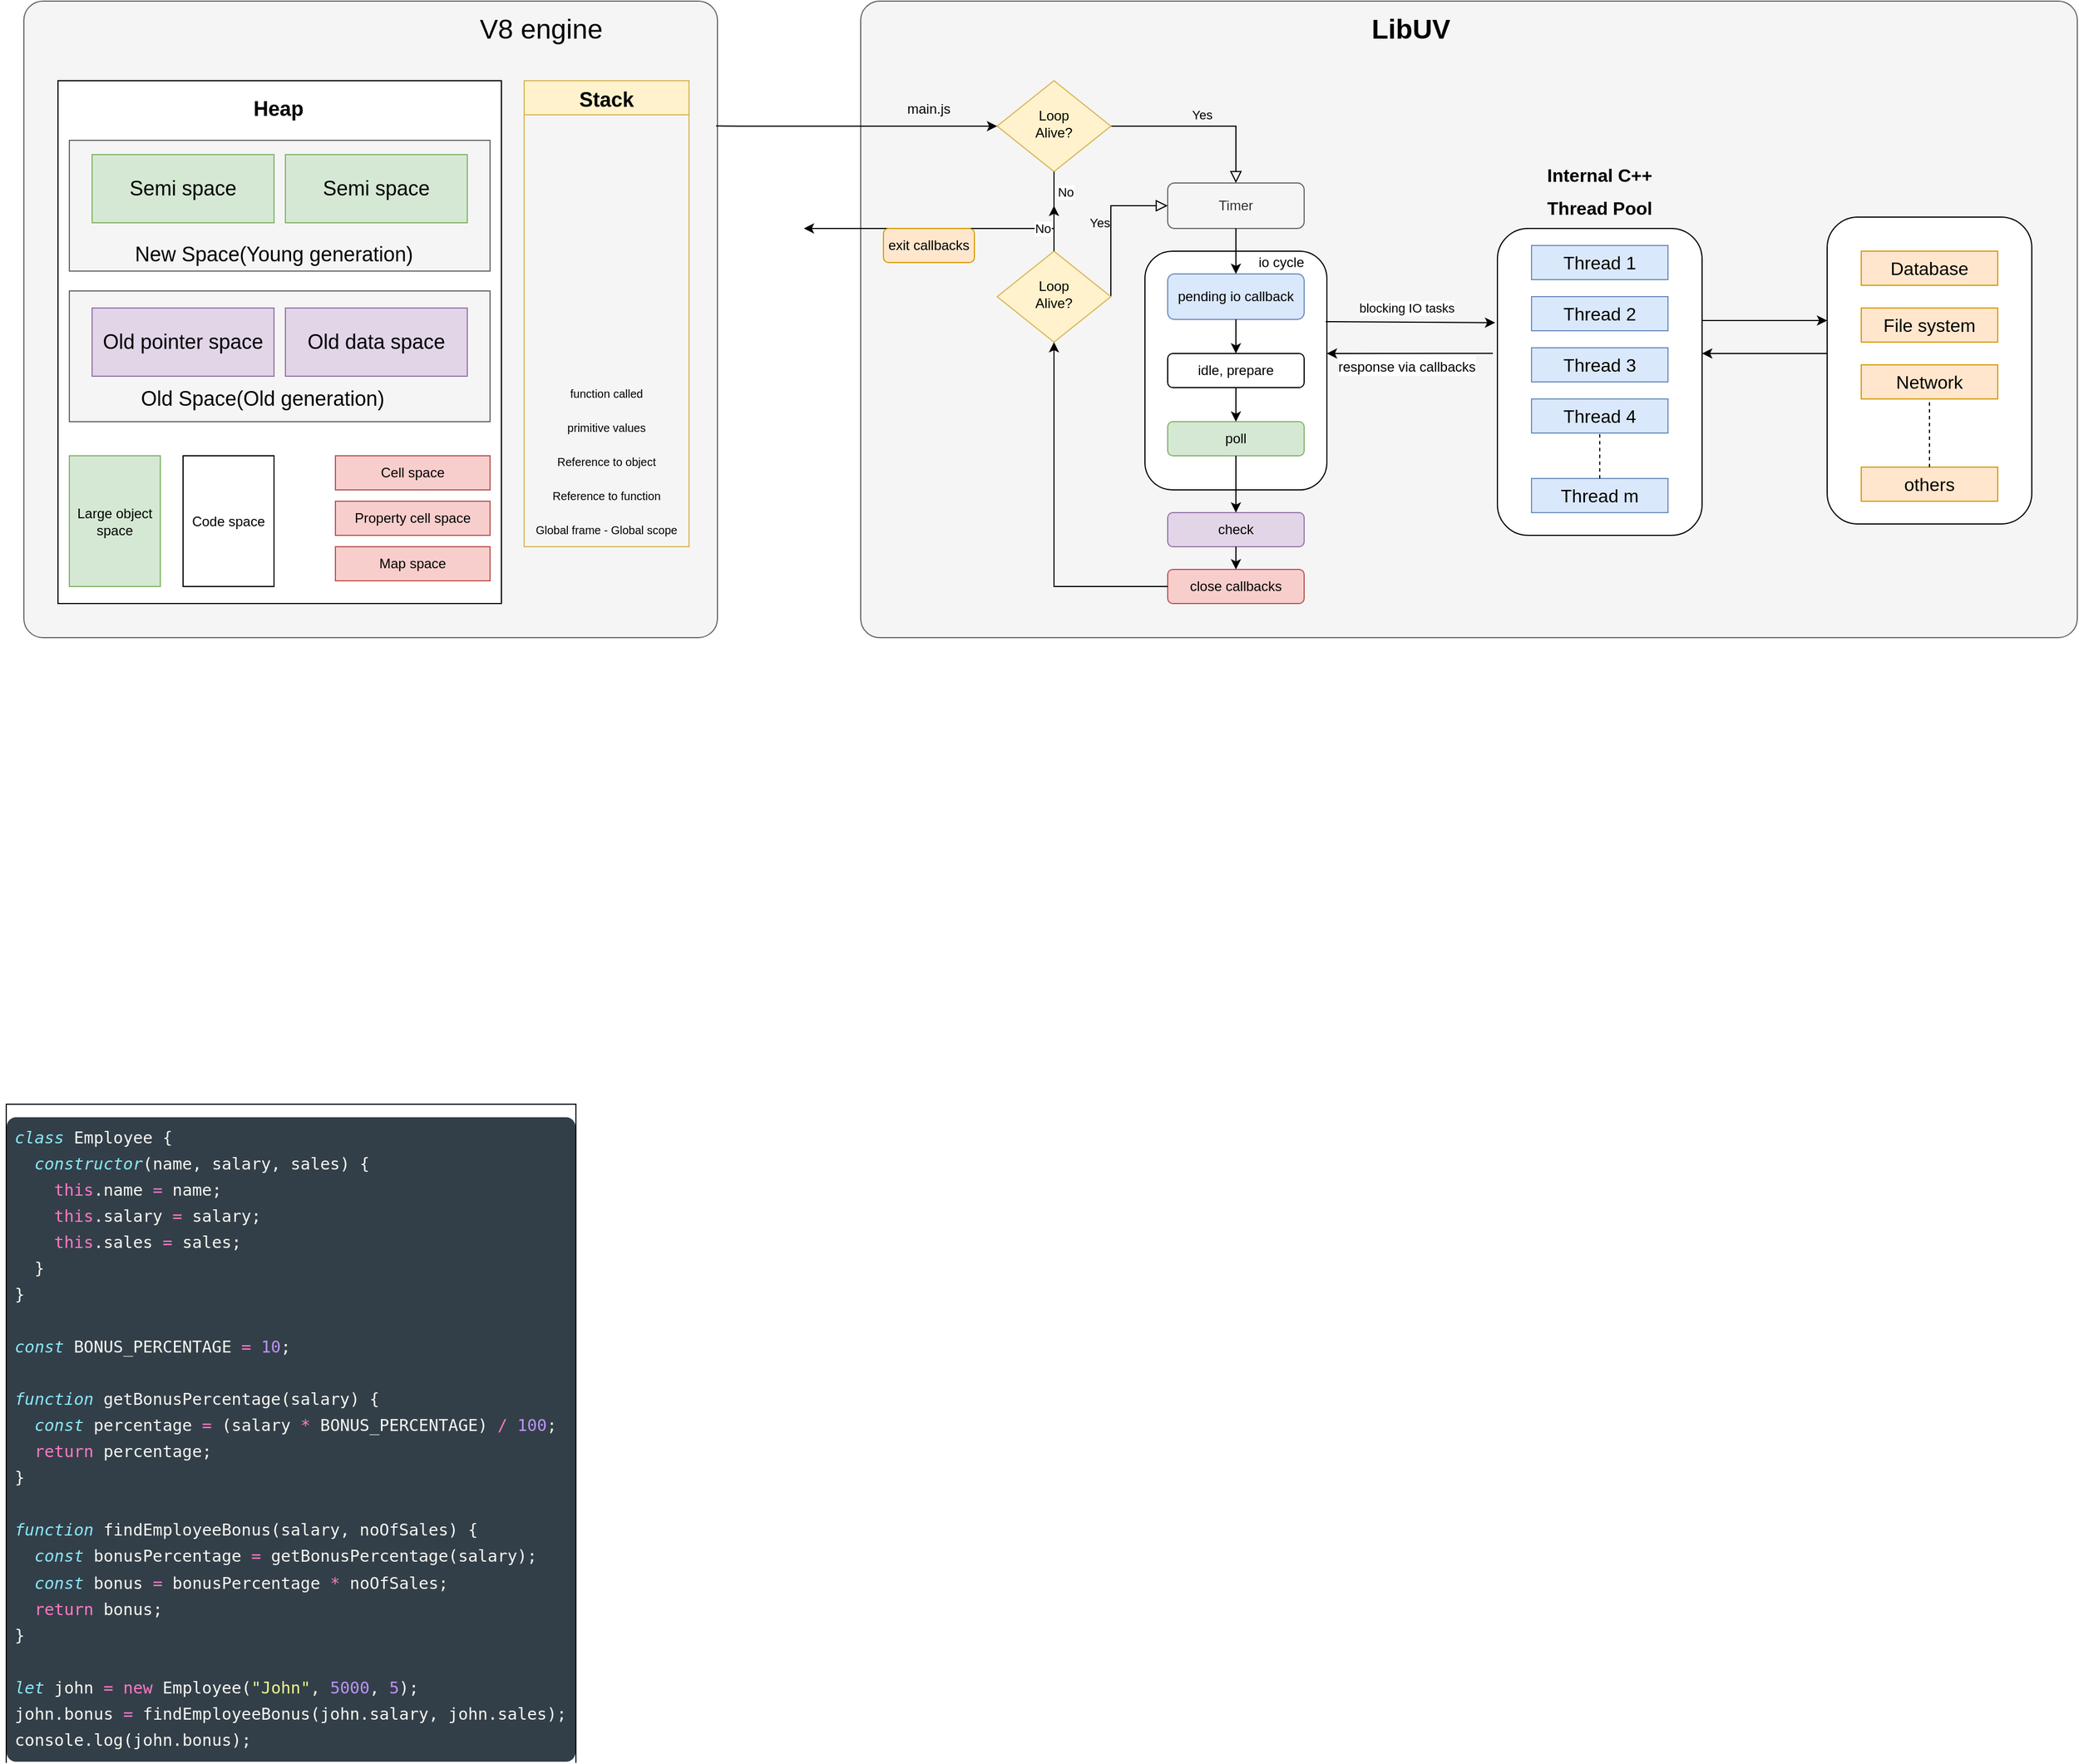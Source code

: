 <mxfile version="15.8.6" type="github">
  <diagram id="C5RBs43oDa-KdzZeNtuy" name="Page-1">
    <mxGraphModel dx="1351" dy="800" grid="1" gridSize="10" guides="1" tooltips="1" connect="1" arrows="1" fold="1" page="1" pageScale="1" pageWidth="827" pageHeight="1169" math="0" shadow="0">
      <root>
        <mxCell id="WIyWlLk6GJQsqaUBKTNV-0" />
        <mxCell id="WIyWlLk6GJQsqaUBKTNV-1" parent="WIyWlLk6GJQsqaUBKTNV-0" />
        <mxCell id="hk-bhjeEYd5JpJ-YcEsF-23" value="&lt;blockquote style=&quot;margin: 0px 0px 0px 40px ; border: none ; padding: 0px ; line-height: 1.3&quot;&gt;&lt;br&gt;&lt;/blockquote&gt;" style="rounded=1;whiteSpace=wrap;html=1;fontSize=24;arcSize=3;align=center;fillColor=#f5f5f5;fontColor=#333333;strokeColor=#666666;" vertex="1" parent="WIyWlLk6GJQsqaUBKTNV-1">
          <mxGeometry x="160" y="40" width="610" height="560" as="geometry" />
        </mxCell>
        <mxCell id="hk-bhjeEYd5JpJ-YcEsF-52" value="" style="rounded=1;whiteSpace=wrap;html=1;fontSize=12;arcSize=3;fillColor=#f5f5f5;fontColor=#333333;strokeColor=#666666;" vertex="1" parent="WIyWlLk6GJQsqaUBKTNV-1">
          <mxGeometry x="896" y="40" width="1070" height="560" as="geometry" />
        </mxCell>
        <mxCell id="WIyWlLk6GJQsqaUBKTNV-5" value="Yes" style="edgeStyle=orthogonalEdgeStyle;rounded=0;html=1;jettySize=auto;orthogonalLoop=1;fontSize=11;endArrow=block;endFill=0;endSize=8;strokeWidth=1;shadow=0;labelBackgroundColor=none;" parent="WIyWlLk6GJQsqaUBKTNV-1" source="WIyWlLk6GJQsqaUBKTNV-6" target="WIyWlLk6GJQsqaUBKTNV-7" edge="1">
          <mxGeometry y="10" relative="1" as="geometry">
            <mxPoint as="offset" />
          </mxGeometry>
        </mxCell>
        <mxCell id="WIyWlLk6GJQsqaUBKTNV-6" value="Loop&lt;br&gt;Alive?" style="rhombus;whiteSpace=wrap;html=1;shadow=0;fontFamily=Helvetica;fontSize=12;align=center;strokeWidth=1;spacing=6;spacingTop=-4;fillColor=#fff2cc;strokeColor=#d6b656;" parent="WIyWlLk6GJQsqaUBKTNV-1" vertex="1">
          <mxGeometry x="1016" y="110" width="100" height="80" as="geometry" />
        </mxCell>
        <mxCell id="WIyWlLk6GJQsqaUBKTNV-7" value="Timer" style="rounded=1;whiteSpace=wrap;html=1;fontSize=12;glass=0;strokeWidth=1;shadow=0;fillColor=#f5f5f5;fontColor=#333333;strokeColor=#666666;" parent="WIyWlLk6GJQsqaUBKTNV-1" vertex="1">
          <mxGeometry x="1166" y="200" width="120" height="40" as="geometry" />
        </mxCell>
        <mxCell id="hk-bhjeEYd5JpJ-YcEsF-8" value="i" style="rounded=1;whiteSpace=wrap;html=1;" vertex="1" parent="WIyWlLk6GJQsqaUBKTNV-1">
          <mxGeometry x="1146" y="260" width="160" height="210" as="geometry" />
        </mxCell>
        <mxCell id="WIyWlLk6GJQsqaUBKTNV-9" value="Yes" style="edgeStyle=orthogonalEdgeStyle;rounded=0;html=1;jettySize=auto;orthogonalLoop=1;fontSize=11;endArrow=block;endFill=0;endSize=8;strokeWidth=1;shadow=0;labelBackgroundColor=none;entryX=0;entryY=0.5;entryDx=0;entryDy=0;" parent="WIyWlLk6GJQsqaUBKTNV-1" source="WIyWlLk6GJQsqaUBKTNV-10" target="WIyWlLk6GJQsqaUBKTNV-7" edge="1">
          <mxGeometry y="10" relative="1" as="geometry">
            <mxPoint as="offset" />
            <Array as="points">
              <mxPoint x="1116" y="220" />
            </Array>
          </mxGeometry>
        </mxCell>
        <mxCell id="WIyWlLk6GJQsqaUBKTNV-10" value="Loop&lt;br&gt;Alive?" style="rhombus;whiteSpace=wrap;html=1;shadow=0;fontFamily=Helvetica;fontSize=12;align=center;strokeWidth=1;spacing=6;spacingTop=-4;fillColor=#fff2cc;strokeColor=#d6b656;" parent="WIyWlLk6GJQsqaUBKTNV-1" vertex="1">
          <mxGeometry x="1016" y="260" width="100" height="80" as="geometry" />
        </mxCell>
        <mxCell id="WIyWlLk6GJQsqaUBKTNV-12" value="pending io callback" style="rounded=1;whiteSpace=wrap;html=1;fontSize=12;glass=0;strokeWidth=1;shadow=0;fillColor=#dae8fc;strokeColor=#6c8ebf;" parent="WIyWlLk6GJQsqaUBKTNV-1" vertex="1">
          <mxGeometry x="1166" y="280" width="120" height="40" as="geometry" />
        </mxCell>
        <mxCell id="hk-bhjeEYd5JpJ-YcEsF-1" value="" style="endArrow=classic;html=1;rounded=0;exitX=0.998;exitY=0.196;exitDx=0;exitDy=0;exitPerimeter=0;entryX=0;entryY=0.5;entryDx=0;entryDy=0;" edge="1" parent="WIyWlLk6GJQsqaUBKTNV-1" source="hk-bhjeEYd5JpJ-YcEsF-23" target="WIyWlLk6GJQsqaUBKTNV-6">
          <mxGeometry width="50" height="50" relative="1" as="geometry">
            <mxPoint x="936" y="169.5" as="sourcePoint" />
            <mxPoint x="1016" y="170" as="targetPoint" />
            <Array as="points">
              <mxPoint x="790" y="150" />
            </Array>
          </mxGeometry>
        </mxCell>
        <mxCell id="hk-bhjeEYd5JpJ-YcEsF-3" value="" style="endArrow=classic;html=1;rounded=0;exitX=0.5;exitY=1;exitDx=0;exitDy=0;entryX=0.5;entryY=0;entryDx=0;entryDy=0;" edge="1" parent="WIyWlLk6GJQsqaUBKTNV-1" source="WIyWlLk6GJQsqaUBKTNV-12" target="hk-bhjeEYd5JpJ-YcEsF-7">
          <mxGeometry width="50" height="50" relative="1" as="geometry">
            <mxPoint x="1246" y="310" as="sourcePoint" />
            <mxPoint x="1226" y="350" as="targetPoint" />
          </mxGeometry>
        </mxCell>
        <mxCell id="hk-bhjeEYd5JpJ-YcEsF-4" value="" style="endArrow=classic;html=1;rounded=0;exitX=0.5;exitY=1;exitDx=0;exitDy=0;entryX=0.5;entryY=0;entryDx=0;entryDy=0;" edge="1" parent="WIyWlLk6GJQsqaUBKTNV-1" source="WIyWlLk6GJQsqaUBKTNV-7" target="WIyWlLk6GJQsqaUBKTNV-12">
          <mxGeometry width="50" height="50" relative="1" as="geometry">
            <mxPoint x="1246" y="310" as="sourcePoint" />
            <mxPoint x="1296" y="260" as="targetPoint" />
          </mxGeometry>
        </mxCell>
        <mxCell id="hk-bhjeEYd5JpJ-YcEsF-5" value="No" style="endArrow=classic;html=1;rounded=0;exitX=0.5;exitY=1;exitDx=0;exitDy=0;" edge="1" parent="WIyWlLk6GJQsqaUBKTNV-1" source="WIyWlLk6GJQsqaUBKTNV-6">
          <mxGeometry x="-0.867" y="10" width="50" height="50" relative="1" as="geometry">
            <mxPoint x="976" y="280" as="sourcePoint" />
            <mxPoint x="846" y="240" as="targetPoint" />
            <Array as="points">
              <mxPoint x="1066" y="240" />
            </Array>
            <mxPoint as="offset" />
          </mxGeometry>
        </mxCell>
        <mxCell id="hk-bhjeEYd5JpJ-YcEsF-6" value="" style="endArrow=classic;html=1;rounded=0;exitX=0.5;exitY=0;exitDx=0;exitDy=0;" edge="1" parent="WIyWlLk6GJQsqaUBKTNV-1" source="WIyWlLk6GJQsqaUBKTNV-10">
          <mxGeometry width="50" height="50" relative="1" as="geometry">
            <mxPoint x="1246" y="310" as="sourcePoint" />
            <mxPoint x="1066" y="220" as="targetPoint" />
          </mxGeometry>
        </mxCell>
        <mxCell id="hk-bhjeEYd5JpJ-YcEsF-13" value="No" style="edgeLabel;html=1;align=center;verticalAlign=middle;resizable=0;points=[];" vertex="1" connectable="0" parent="hk-bhjeEYd5JpJ-YcEsF-6">
          <mxGeometry x="-0.05" y="2" relative="1" as="geometry">
            <mxPoint x="-8" y="-1" as="offset" />
          </mxGeometry>
        </mxCell>
        <mxCell id="hk-bhjeEYd5JpJ-YcEsF-7" value="idle, prepare" style="rounded=1;whiteSpace=wrap;html=1;fontSize=12;glass=0;strokeWidth=1;shadow=0;" vertex="1" parent="WIyWlLk6GJQsqaUBKTNV-1">
          <mxGeometry x="1166" y="350" width="120" height="30" as="geometry" />
        </mxCell>
        <mxCell id="hk-bhjeEYd5JpJ-YcEsF-10" value="poll" style="rounded=1;whiteSpace=wrap;html=1;fontSize=12;glass=0;strokeWidth=1;shadow=0;fillColor=#d5e8d4;strokeColor=#82b366;" vertex="1" parent="WIyWlLk6GJQsqaUBKTNV-1">
          <mxGeometry x="1166" y="410" width="120" height="30" as="geometry" />
        </mxCell>
        <mxCell id="hk-bhjeEYd5JpJ-YcEsF-11" value="" style="endArrow=classic;html=1;rounded=0;exitX=0.5;exitY=1;exitDx=0;exitDy=0;entryX=0.5;entryY=0;entryDx=0;entryDy=0;" edge="1" parent="WIyWlLk6GJQsqaUBKTNV-1" source="hk-bhjeEYd5JpJ-YcEsF-7" target="hk-bhjeEYd5JpJ-YcEsF-10">
          <mxGeometry width="50" height="50" relative="1" as="geometry">
            <mxPoint x="1236" y="340" as="sourcePoint" />
            <mxPoint x="1226" y="410" as="targetPoint" />
          </mxGeometry>
        </mxCell>
        <mxCell id="hk-bhjeEYd5JpJ-YcEsF-12" value="io cycle" style="text;html=1;strokeColor=none;fillColor=none;align=center;verticalAlign=middle;whiteSpace=wrap;rounded=0;" vertex="1" parent="WIyWlLk6GJQsqaUBKTNV-1">
          <mxGeometry x="1236" y="260" width="60" height="20" as="geometry" />
        </mxCell>
        <mxCell id="hk-bhjeEYd5JpJ-YcEsF-15" value="exit callbacks" style="rounded=1;whiteSpace=wrap;html=1;fontSize=12;glass=0;strokeWidth=1;shadow=0;fillColor=#ffe6cc;strokeColor=#d79b00;" vertex="1" parent="WIyWlLk6GJQsqaUBKTNV-1">
          <mxGeometry x="916" y="240" width="80" height="30" as="geometry" />
        </mxCell>
        <mxCell id="hk-bhjeEYd5JpJ-YcEsF-16" value="check" style="rounded=1;whiteSpace=wrap;html=1;fontSize=12;glass=0;strokeWidth=1;shadow=0;fillColor=#e1d5e7;strokeColor=#9673a6;" vertex="1" parent="WIyWlLk6GJQsqaUBKTNV-1">
          <mxGeometry x="1166" y="490" width="120" height="30" as="geometry" />
        </mxCell>
        <mxCell id="hk-bhjeEYd5JpJ-YcEsF-17" value="" style="endArrow=classic;html=1;rounded=0;exitX=0.5;exitY=1;exitDx=0;exitDy=0;entryX=0.5;entryY=0;entryDx=0;entryDy=0;" edge="1" parent="WIyWlLk6GJQsqaUBKTNV-1" source="hk-bhjeEYd5JpJ-YcEsF-10" target="hk-bhjeEYd5JpJ-YcEsF-16">
          <mxGeometry width="50" height="50" relative="1" as="geometry">
            <mxPoint x="1206" y="400" as="sourcePoint" />
            <mxPoint x="1256" y="350" as="targetPoint" />
          </mxGeometry>
        </mxCell>
        <mxCell id="hk-bhjeEYd5JpJ-YcEsF-18" value="close callbacks" style="rounded=1;whiteSpace=wrap;html=1;fontSize=12;glass=0;strokeWidth=1;shadow=0;fillColor=#f8cecc;strokeColor=#b85450;" vertex="1" parent="WIyWlLk6GJQsqaUBKTNV-1">
          <mxGeometry x="1166" y="540" width="120" height="30" as="geometry" />
        </mxCell>
        <mxCell id="hk-bhjeEYd5JpJ-YcEsF-19" value="" style="endArrow=classic;html=1;rounded=0;exitX=0.5;exitY=1;exitDx=0;exitDy=0;entryX=0.5;entryY=0;entryDx=0;entryDy=0;" edge="1" parent="WIyWlLk6GJQsqaUBKTNV-1" source="hk-bhjeEYd5JpJ-YcEsF-16" target="hk-bhjeEYd5JpJ-YcEsF-18">
          <mxGeometry width="50" height="50" relative="1" as="geometry">
            <mxPoint x="1236" y="450" as="sourcePoint" />
            <mxPoint x="1236" y="500" as="targetPoint" />
          </mxGeometry>
        </mxCell>
        <mxCell id="hk-bhjeEYd5JpJ-YcEsF-20" value="" style="endArrow=classic;html=1;rounded=0;exitX=0;exitY=0.5;exitDx=0;exitDy=0;entryX=0.5;entryY=1;entryDx=0;entryDy=0;" edge="1" parent="WIyWlLk6GJQsqaUBKTNV-1" source="hk-bhjeEYd5JpJ-YcEsF-18" target="WIyWlLk6GJQsqaUBKTNV-10">
          <mxGeometry width="50" height="50" relative="1" as="geometry">
            <mxPoint x="1236" y="450" as="sourcePoint" />
            <mxPoint x="1236" y="500" as="targetPoint" />
            <Array as="points">
              <mxPoint x="1066" y="555" />
            </Array>
          </mxGeometry>
        </mxCell>
        <mxCell id="hk-bhjeEYd5JpJ-YcEsF-21" value="main.js" style="text;html=1;strokeColor=none;fillColor=none;align=center;verticalAlign=middle;whiteSpace=wrap;rounded=0;" vertex="1" parent="WIyWlLk6GJQsqaUBKTNV-1">
          <mxGeometry x="926" y="120" width="60" height="30" as="geometry" />
        </mxCell>
        <mxCell id="hk-bhjeEYd5JpJ-YcEsF-22" value="&lt;b&gt;&lt;font style=&quot;font-size: 24px&quot;&gt;LibUV&lt;/font&gt;&lt;/b&gt;" style="text;html=1;strokeColor=none;fillColor=none;align=center;verticalAlign=middle;whiteSpace=wrap;rounded=0;" vertex="1" parent="WIyWlLk6GJQsqaUBKTNV-1">
          <mxGeometry x="1350" y="50" width="60" height="30" as="geometry" />
        </mxCell>
        <mxCell id="hk-bhjeEYd5JpJ-YcEsF-25" value="" style="rounded=1;whiteSpace=wrap;html=1;fontSize=24;" vertex="1" parent="WIyWlLk6GJQsqaUBKTNV-1">
          <mxGeometry x="1456" y="240" width="180" height="270" as="geometry" />
        </mxCell>
        <mxCell id="hk-bhjeEYd5JpJ-YcEsF-26" value="&lt;font style=&quot;font-size: 16px&quot;&gt;&lt;b style=&quot;line-height: 0.5&quot;&gt;Internal C++ &lt;br&gt;Thread Pool&lt;/b&gt;&lt;/font&gt;" style="text;html=1;strokeColor=none;fillColor=none;align=center;verticalAlign=middle;whiteSpace=wrap;rounded=0;fontSize=24;" vertex="1" parent="WIyWlLk6GJQsqaUBKTNV-1">
          <mxGeometry x="1466" y="180" width="160" height="50" as="geometry" />
        </mxCell>
        <mxCell id="hk-bhjeEYd5JpJ-YcEsF-28" value="Thread 1" style="rounded=0;whiteSpace=wrap;html=1;fontSize=16;fillColor=#dae8fc;strokeColor=#6c8ebf;" vertex="1" parent="WIyWlLk6GJQsqaUBKTNV-1">
          <mxGeometry x="1486" y="255" width="120" height="30" as="geometry" />
        </mxCell>
        <mxCell id="hk-bhjeEYd5JpJ-YcEsF-29" value="Thread 2" style="rounded=0;whiteSpace=wrap;html=1;fontSize=16;fillColor=#dae8fc;strokeColor=#6c8ebf;" vertex="1" parent="WIyWlLk6GJQsqaUBKTNV-1">
          <mxGeometry x="1486" y="300" width="120" height="30" as="geometry" />
        </mxCell>
        <mxCell id="hk-bhjeEYd5JpJ-YcEsF-30" value="Thread 3" style="rounded=0;whiteSpace=wrap;html=1;fontSize=16;fillColor=#dae8fc;strokeColor=#6c8ebf;" vertex="1" parent="WIyWlLk6GJQsqaUBKTNV-1">
          <mxGeometry x="1486" y="345" width="120" height="30" as="geometry" />
        </mxCell>
        <mxCell id="hk-bhjeEYd5JpJ-YcEsF-31" value="Thread 4" style="rounded=0;whiteSpace=wrap;html=1;fontSize=16;fillColor=#dae8fc;strokeColor=#6c8ebf;" vertex="1" parent="WIyWlLk6GJQsqaUBKTNV-1">
          <mxGeometry x="1486" y="390" width="120" height="30" as="geometry" />
        </mxCell>
        <mxCell id="hk-bhjeEYd5JpJ-YcEsF-32" value="Thread m" style="rounded=0;whiteSpace=wrap;html=1;fontSize=16;fillColor=#dae8fc;strokeColor=#6c8ebf;" vertex="1" parent="WIyWlLk6GJQsqaUBKTNV-1">
          <mxGeometry x="1486" y="460" width="120" height="30" as="geometry" />
        </mxCell>
        <mxCell id="hk-bhjeEYd5JpJ-YcEsF-33" value="" style="endArrow=none;dashed=1;html=1;rounded=0;fontSize=16;exitX=0.5;exitY=0;exitDx=0;exitDy=0;entryX=0.5;entryY=1;entryDx=0;entryDy=0;" edge="1" parent="WIyWlLk6GJQsqaUBKTNV-1" source="hk-bhjeEYd5JpJ-YcEsF-32" target="hk-bhjeEYd5JpJ-YcEsF-31">
          <mxGeometry width="50" height="50" relative="1" as="geometry">
            <mxPoint x="1536" y="460" as="sourcePoint" />
            <mxPoint x="1586" y="410" as="targetPoint" />
            <Array as="points" />
          </mxGeometry>
        </mxCell>
        <mxCell id="hk-bhjeEYd5JpJ-YcEsF-36" value="blocking IO tasks" style="endArrow=classic;html=1;rounded=0;exitX=0.994;exitY=0.295;exitDx=0;exitDy=0;exitPerimeter=0;entryX=-0.011;entryY=0.307;entryDx=0;entryDy=0;entryPerimeter=0;" edge="1" parent="WIyWlLk6GJQsqaUBKTNV-1" source="hk-bhjeEYd5JpJ-YcEsF-8" target="hk-bhjeEYd5JpJ-YcEsF-25">
          <mxGeometry x="-0.048" y="12" width="50" height="50" relative="1" as="geometry">
            <mxPoint x="1300.88" y="313.96" as="sourcePoint" />
            <mxPoint x="1366" y="340" as="targetPoint" />
            <mxPoint as="offset" />
          </mxGeometry>
        </mxCell>
        <mxCell id="hk-bhjeEYd5JpJ-YcEsF-37" value="&lt;font style=&quot;font-size: 12px&quot;&gt;response via callbacks&lt;/font&gt;" style="endArrow=classic;html=1;rounded=0;fontSize=16;exitX=-0.022;exitY=0.407;exitDx=0;exitDy=0;exitPerimeter=0;" edge="1" parent="WIyWlLk6GJQsqaUBKTNV-1" source="hk-bhjeEYd5JpJ-YcEsF-25">
          <mxGeometry x="0.042" y="10" width="50" height="50" relative="1" as="geometry">
            <mxPoint x="1376" y="320" as="sourcePoint" />
            <mxPoint x="1306" y="350" as="targetPoint" />
            <mxPoint as="offset" />
          </mxGeometry>
        </mxCell>
        <mxCell id="hk-bhjeEYd5JpJ-YcEsF-38" value="" style="rounded=1;whiteSpace=wrap;html=1;fontSize=24;" vertex="1" parent="WIyWlLk6GJQsqaUBKTNV-1">
          <mxGeometry x="1746" y="230" width="180" height="270" as="geometry" />
        </mxCell>
        <mxCell id="hk-bhjeEYd5JpJ-YcEsF-39" value="Database" style="rounded=0;whiteSpace=wrap;html=1;fontSize=16;fillColor=#ffe6cc;strokeColor=#d79b00;" vertex="1" parent="WIyWlLk6GJQsqaUBKTNV-1">
          <mxGeometry x="1776" y="260" width="120" height="30" as="geometry" />
        </mxCell>
        <mxCell id="hk-bhjeEYd5JpJ-YcEsF-40" value="" style="endArrow=classic;html=1;rounded=0;" edge="1" parent="WIyWlLk6GJQsqaUBKTNV-1">
          <mxGeometry x="-0.048" y="12" width="50" height="50" relative="1" as="geometry">
            <mxPoint x="1636" y="321" as="sourcePoint" />
            <mxPoint x="1746" y="321" as="targetPoint" />
            <mxPoint as="offset" />
          </mxGeometry>
        </mxCell>
        <mxCell id="hk-bhjeEYd5JpJ-YcEsF-41" value="" style="endArrow=classic;html=1;rounded=0;fontSize=16;" edge="1" parent="WIyWlLk6GJQsqaUBKTNV-1">
          <mxGeometry x="0.042" y="10" width="50" height="50" relative="1" as="geometry">
            <mxPoint x="1746" y="350" as="sourcePoint" />
            <mxPoint x="1636" y="350" as="targetPoint" />
            <mxPoint as="offset" />
          </mxGeometry>
        </mxCell>
        <mxCell id="hk-bhjeEYd5JpJ-YcEsF-42" value="File system" style="rounded=0;whiteSpace=wrap;html=1;fontSize=16;fillColor=#ffe6cc;strokeColor=#d79b00;" vertex="1" parent="WIyWlLk6GJQsqaUBKTNV-1">
          <mxGeometry x="1776" y="310" width="120" height="30" as="geometry" />
        </mxCell>
        <mxCell id="hk-bhjeEYd5JpJ-YcEsF-43" value="Network" style="rounded=0;whiteSpace=wrap;html=1;fontSize=16;fillColor=#ffe6cc;strokeColor=#d79b00;" vertex="1" parent="WIyWlLk6GJQsqaUBKTNV-1">
          <mxGeometry x="1776" y="360" width="120" height="30" as="geometry" />
        </mxCell>
        <mxCell id="hk-bhjeEYd5JpJ-YcEsF-44" value="others" style="rounded=0;whiteSpace=wrap;html=1;fontSize=16;fillColor=#ffe6cc;strokeColor=#d79b00;" vertex="1" parent="WIyWlLk6GJQsqaUBKTNV-1">
          <mxGeometry x="1776" y="450" width="120" height="30" as="geometry" />
        </mxCell>
        <mxCell id="hk-bhjeEYd5JpJ-YcEsF-45" value="" style="endArrow=none;dashed=1;html=1;rounded=0;fontSize=16;entryX=0.5;entryY=1;entryDx=0;entryDy=0;exitX=0.5;exitY=0;exitDx=0;exitDy=0;" edge="1" parent="WIyWlLk6GJQsqaUBKTNV-1" source="hk-bhjeEYd5JpJ-YcEsF-44" target="hk-bhjeEYd5JpJ-YcEsF-43">
          <mxGeometry width="50" height="50" relative="1" as="geometry">
            <mxPoint x="1573" y="480" as="sourcePoint" />
            <mxPoint x="1573" y="430" as="targetPoint" />
            <Array as="points">
              <mxPoint x="1836" y="420" />
            </Array>
          </mxGeometry>
        </mxCell>
        <object label="Stack" id="hk-bhjeEYd5JpJ-YcEsF-46">
          <mxCell style="swimlane;fontStyle=1;childLayout=stackLayout;horizontal=1;startSize=30;horizontalStack=0;resizeParent=1;resizeParentMax=0;resizeLast=0;collapsible=1;marginBottom=0;fontSize=18;flipH=1;fillColor=#fff2cc;strokeColor=#d6b656;" vertex="1" parent="WIyWlLk6GJQsqaUBKTNV-1">
            <mxGeometry x="600" y="110" width="145" height="410" as="geometry">
              <mxRectangle x="125" y="130" width="60" height="30" as="alternateBounds" />
            </mxGeometry>
          </mxCell>
        </object>
        <mxCell id="hk-bhjeEYd5JpJ-YcEsF-80" value="&lt;span style=&quot;font-size: 10px ; font-weight: 400&quot;&gt;&amp;nbsp;&amp;nbsp;&lt;/span&gt;" style="text;html=1;strokeColor=none;fillColor=none;align=center;verticalAlign=middle;whiteSpace=wrap;rounded=0;fontSize=12;fontStyle=1" vertex="1" parent="hk-bhjeEYd5JpJ-YcEsF-46">
          <mxGeometry y="30" width="145" height="230" as="geometry" />
        </mxCell>
        <mxCell id="hk-bhjeEYd5JpJ-YcEsF-82" value="&lt;span style=&quot;font-size: 10px ; font-weight: 400&quot;&gt;function called&lt;/span&gt;" style="text;html=1;strokeColor=none;fillColor=none;align=center;verticalAlign=middle;whiteSpace=wrap;rounded=0;fontSize=12;fontStyle=1" vertex="1" parent="hk-bhjeEYd5JpJ-YcEsF-46">
          <mxGeometry y="260" width="145" height="30" as="geometry" />
        </mxCell>
        <mxCell id="hk-bhjeEYd5JpJ-YcEsF-81" value="&lt;font&gt;&lt;span style=&quot;font-size: 10px ; font-weight: 400&quot;&gt;primitive&lt;/span&gt;&lt;span style=&quot;font-size: 10px ; font-weight: normal&quot;&gt;&amp;nbsp;values&lt;/span&gt;&lt;/font&gt;" style="text;html=1;strokeColor=none;fillColor=none;align=center;verticalAlign=middle;whiteSpace=wrap;rounded=0;fontSize=12;fontStyle=1" vertex="1" parent="hk-bhjeEYd5JpJ-YcEsF-46">
          <mxGeometry y="290" width="145" height="30" as="geometry" />
        </mxCell>
        <mxCell id="hk-bhjeEYd5JpJ-YcEsF-78" value="&lt;span style=&quot;font-weight: normal&quot;&gt;&lt;font style=&quot;font-size: 10px&quot;&gt;Reference to object&lt;/font&gt;&lt;/span&gt;" style="text;html=1;strokeColor=none;fillColor=none;align=center;verticalAlign=middle;whiteSpace=wrap;rounded=0;fontSize=12;fontStyle=1" vertex="1" parent="hk-bhjeEYd5JpJ-YcEsF-46">
          <mxGeometry y="320" width="145" height="30" as="geometry" />
        </mxCell>
        <mxCell id="hk-bhjeEYd5JpJ-YcEsF-79" value="&lt;span style=&quot;font-weight: normal&quot;&gt;&lt;font style=&quot;font-size: 10px&quot;&gt;Reference to function&lt;/font&gt;&lt;/span&gt;" style="text;html=1;strokeColor=none;fillColor=none;align=center;verticalAlign=middle;whiteSpace=wrap;rounded=0;fontSize=12;fontStyle=1" vertex="1" parent="hk-bhjeEYd5JpJ-YcEsF-46">
          <mxGeometry y="350" width="145" height="30" as="geometry" />
        </mxCell>
        <mxCell id="hk-bhjeEYd5JpJ-YcEsF-57" value="&lt;span style=&quot;font-weight: normal&quot;&gt;&lt;font style=&quot;font-size: 10px&quot;&gt;Global frame - Global scope&lt;/font&gt;&lt;/span&gt;" style="text;html=1;strokeColor=none;fillColor=none;align=center;verticalAlign=middle;whiteSpace=wrap;rounded=0;fontSize=12;fontStyle=1" vertex="1" parent="hk-bhjeEYd5JpJ-YcEsF-46">
          <mxGeometry y="380" width="145" height="30" as="geometry" />
        </mxCell>
        <mxCell id="hk-bhjeEYd5JpJ-YcEsF-53" value="" style="rounded=0;whiteSpace=wrap;html=1;fontSize=12;" vertex="1" parent="WIyWlLk6GJQsqaUBKTNV-1">
          <mxGeometry x="190" y="110" width="390" height="460" as="geometry" />
        </mxCell>
        <mxCell id="hk-bhjeEYd5JpJ-YcEsF-24" value="V8 engine" style="text;html=1;strokeColor=none;fillColor=none;align=center;verticalAlign=middle;whiteSpace=wrap;rounded=0;fontSize=24;" vertex="1" parent="WIyWlLk6GJQsqaUBKTNV-1">
          <mxGeometry x="530" y="50" width="170" height="30" as="geometry" />
        </mxCell>
        <mxCell id="hk-bhjeEYd5JpJ-YcEsF-58" value="" style="rounded=0;whiteSpace=wrap;html=1;fontSize=12;fillColor=#f5f5f5;fontColor=#333333;strokeColor=#666666;" vertex="1" parent="WIyWlLk6GJQsqaUBKTNV-1">
          <mxGeometry x="200" y="162.5" width="370" height="115" as="geometry" />
        </mxCell>
        <mxCell id="hk-bhjeEYd5JpJ-YcEsF-59" value="" style="rounded=0;whiteSpace=wrap;html=1;fontSize=12;fillColor=#f5f5f5;fontColor=#333333;strokeColor=#666666;" vertex="1" parent="WIyWlLk6GJQsqaUBKTNV-1">
          <mxGeometry x="200" y="295" width="370" height="115" as="geometry" />
        </mxCell>
        <mxCell id="hk-bhjeEYd5JpJ-YcEsF-60" value="Large object space" style="rounded=0;whiteSpace=wrap;html=1;fontSize=12;fillColor=#d5e8d4;strokeColor=#82b366;" vertex="1" parent="WIyWlLk6GJQsqaUBKTNV-1">
          <mxGeometry x="200" y="440" width="80" height="115" as="geometry" />
        </mxCell>
        <mxCell id="hk-bhjeEYd5JpJ-YcEsF-61" value="&lt;b&gt;&lt;font style=&quot;font-size: 18px&quot;&gt;Heap&lt;/font&gt;&lt;/b&gt;" style="text;html=1;strokeColor=none;fillColor=none;align=center;verticalAlign=middle;whiteSpace=wrap;rounded=0;fontSize=12;" vertex="1" parent="WIyWlLk6GJQsqaUBKTNV-1">
          <mxGeometry x="354" y="120" width="60" height="30" as="geometry" />
        </mxCell>
        <mxCell id="hk-bhjeEYd5JpJ-YcEsF-62" value="Code space" style="rounded=0;whiteSpace=wrap;html=1;fontSize=12;" vertex="1" parent="WIyWlLk6GJQsqaUBKTNV-1">
          <mxGeometry x="300" y="440" width="80" height="115" as="geometry" />
        </mxCell>
        <mxCell id="hk-bhjeEYd5JpJ-YcEsF-63" value="Cell space" style="rounded=0;whiteSpace=wrap;html=1;fontSize=12;fillColor=#f8cecc;strokeColor=#b85450;" vertex="1" parent="WIyWlLk6GJQsqaUBKTNV-1">
          <mxGeometry x="434" y="440" width="136" height="30" as="geometry" />
        </mxCell>
        <mxCell id="hk-bhjeEYd5JpJ-YcEsF-64" value="Property cell space" style="rounded=0;whiteSpace=wrap;html=1;fontSize=12;fillColor=#f8cecc;strokeColor=#b85450;" vertex="1" parent="WIyWlLk6GJQsqaUBKTNV-1">
          <mxGeometry x="434" y="480" width="136" height="30" as="geometry" />
        </mxCell>
        <mxCell id="hk-bhjeEYd5JpJ-YcEsF-66" value="Map space" style="rounded=0;whiteSpace=wrap;html=1;fontSize=12;fillColor=#f8cecc;strokeColor=#b85450;" vertex="1" parent="WIyWlLk6GJQsqaUBKTNV-1">
          <mxGeometry x="434" y="520" width="136" height="30" as="geometry" />
        </mxCell>
        <mxCell id="hk-bhjeEYd5JpJ-YcEsF-69" value="Semi space" style="rounded=0;whiteSpace=wrap;html=1;fontSize=18;fillColor=#d5e8d4;strokeColor=#82b366;" vertex="1" parent="WIyWlLk6GJQsqaUBKTNV-1">
          <mxGeometry x="220" y="175" width="160" height="60" as="geometry" />
        </mxCell>
        <mxCell id="hk-bhjeEYd5JpJ-YcEsF-71" value="Semi space" style="rounded=0;whiteSpace=wrap;html=1;fontSize=18;fillColor=#d5e8d4;strokeColor=#82b366;" vertex="1" parent="WIyWlLk6GJQsqaUBKTNV-1">
          <mxGeometry x="390" y="175" width="160" height="60" as="geometry" />
        </mxCell>
        <mxCell id="hk-bhjeEYd5JpJ-YcEsF-73" value="New Space(Young generation)" style="text;html=1;strokeColor=none;fillColor=none;align=center;verticalAlign=middle;whiteSpace=wrap;rounded=0;fontSize=18;" vertex="1" parent="WIyWlLk6GJQsqaUBKTNV-1">
          <mxGeometry x="250" y="247.5" width="260" height="30" as="geometry" />
        </mxCell>
        <mxCell id="hk-bhjeEYd5JpJ-YcEsF-74" value="Old Space(Old generation)" style="text;html=1;strokeColor=none;fillColor=none;align=center;verticalAlign=middle;whiteSpace=wrap;rounded=0;fontSize=18;" vertex="1" parent="WIyWlLk6GJQsqaUBKTNV-1">
          <mxGeometry x="240" y="375" width="260" height="30" as="geometry" />
        </mxCell>
        <mxCell id="hk-bhjeEYd5JpJ-YcEsF-75" value="Old pointer space" style="rounded=0;whiteSpace=wrap;html=1;fontSize=18;fillColor=#e1d5e7;strokeColor=#9673a6;" vertex="1" parent="WIyWlLk6GJQsqaUBKTNV-1">
          <mxGeometry x="220" y="310" width="160" height="60" as="geometry" />
        </mxCell>
        <mxCell id="hk-bhjeEYd5JpJ-YcEsF-76" value="Old data space" style="rounded=0;whiteSpace=wrap;html=1;fontSize=18;fillColor=#e1d5e7;strokeColor=#9673a6;" vertex="1" parent="WIyWlLk6GJQsqaUBKTNV-1">
          <mxGeometry x="390" y="310" width="160" height="60" as="geometry" />
        </mxCell>
        <mxCell id="hk-bhjeEYd5JpJ-YcEsF-83" value="&lt;h1&gt;&lt;pre style=&quot;box-sizing: border-box ; font-family: , &amp;#34;menlo&amp;#34; , &amp;#34;monaco&amp;#34; , &amp;#34;consolas&amp;#34; , &amp;#34;liberation mono&amp;#34; , &amp;#34;courier new&amp;#34; , monospace ; font-size: 14.4px ; margin-top: 0px ; margin-bottom: 1rem ; overflow: auto ; color: rgb(236 , 232 , 232) ; width: 499.594px ; padding: 7px ; background: rgb(51 , 63 , 72) ; border-radius: 8px ; line-height: 1.6 ; font-weight: 400&quot;&gt;&lt;span class=&quot;kd&quot; style=&quot;box-sizing: border-box ; color: rgb(139 , 233 , 253) ; font-style: italic&quot;&gt;class&lt;/span&gt; &lt;span class=&quot;nx&quot; style=&quot;box-sizing: border-box ; color: rgb(248 , 248 , 242)&quot;&gt;Employee&lt;/span&gt; &lt;span class=&quot;p&quot; style=&quot;box-sizing: border-box ; color: rgb(248 , 248 , 242)&quot;&gt;{&lt;/span&gt;&lt;br/&gt;  &lt;span class=&quot;kd&quot; style=&quot;box-sizing: border-box ; color: rgb(139 , 233 , 253) ; font-style: italic&quot;&gt;constructor&lt;/span&gt;&lt;span class=&quot;p&quot; style=&quot;box-sizing: border-box ; color: rgb(248 , 248 , 242)&quot;&gt;(&lt;/span&gt;&lt;span class=&quot;nx&quot; style=&quot;box-sizing: border-box ; color: rgb(248 , 248 , 242)&quot;&gt;name&lt;/span&gt;&lt;span class=&quot;p&quot; style=&quot;box-sizing: border-box ; color: rgb(248 , 248 , 242)&quot;&gt;,&lt;/span&gt; &lt;span class=&quot;nx&quot; style=&quot;box-sizing: border-box ; color: rgb(248 , 248 , 242)&quot;&gt;salary&lt;/span&gt;&lt;span class=&quot;p&quot; style=&quot;box-sizing: border-box ; color: rgb(248 , 248 , 242)&quot;&gt;,&lt;/span&gt; &lt;span class=&quot;nx&quot; style=&quot;box-sizing: border-box ; color: rgb(248 , 248 , 242)&quot;&gt;sales&lt;/span&gt;&lt;span class=&quot;p&quot; style=&quot;box-sizing: border-box ; color: rgb(248 , 248 , 242)&quot;&gt;)&lt;/span&gt; &lt;span class=&quot;p&quot; style=&quot;box-sizing: border-box ; color: rgb(248 , 248 , 242)&quot;&gt;{&lt;/span&gt;&lt;br/&gt;    &lt;span class=&quot;k&quot; style=&quot;box-sizing: border-box ; color: rgb(255 , 121 , 198)&quot;&gt;this&lt;/span&gt;&lt;span class=&quot;p&quot; style=&quot;box-sizing: border-box ; color: rgb(248 , 248 , 242)&quot;&gt;.&lt;/span&gt;&lt;span class=&quot;nx&quot; style=&quot;box-sizing: border-box ; color: rgb(248 , 248 , 242)&quot;&gt;name&lt;/span&gt; &lt;span class=&quot;o&quot; style=&quot;box-sizing: border-box ; color: rgb(255 , 121 , 198)&quot;&gt;=&lt;/span&gt; &lt;span class=&quot;nx&quot; style=&quot;box-sizing: border-box ; color: rgb(248 , 248 , 242)&quot;&gt;name&lt;/span&gt;&lt;span class=&quot;p&quot; style=&quot;box-sizing: border-box ; color: rgb(248 , 248 , 242)&quot;&gt;;&lt;/span&gt;&lt;br/&gt;    &lt;span class=&quot;k&quot; style=&quot;box-sizing: border-box ; color: rgb(255 , 121 , 198)&quot;&gt;this&lt;/span&gt;&lt;span class=&quot;p&quot; style=&quot;box-sizing: border-box ; color: rgb(248 , 248 , 242)&quot;&gt;.&lt;/span&gt;&lt;span class=&quot;nx&quot; style=&quot;box-sizing: border-box ; color: rgb(248 , 248 , 242)&quot;&gt;salary&lt;/span&gt; &lt;span class=&quot;o&quot; style=&quot;box-sizing: border-box ; color: rgb(255 , 121 , 198)&quot;&gt;=&lt;/span&gt; &lt;span class=&quot;nx&quot; style=&quot;box-sizing: border-box ; color: rgb(248 , 248 , 242)&quot;&gt;salary&lt;/span&gt;&lt;span class=&quot;p&quot; style=&quot;box-sizing: border-box ; color: rgb(248 , 248 , 242)&quot;&gt;;&lt;/span&gt;&lt;br/&gt;    &lt;span class=&quot;k&quot; style=&quot;box-sizing: border-box ; color: rgb(255 , 121 , 198)&quot;&gt;this&lt;/span&gt;&lt;span class=&quot;p&quot; style=&quot;box-sizing: border-box ; color: rgb(248 , 248 , 242)&quot;&gt;.&lt;/span&gt;&lt;span class=&quot;nx&quot; style=&quot;box-sizing: border-box ; color: rgb(248 , 248 , 242)&quot;&gt;sales&lt;/span&gt; &lt;span class=&quot;o&quot; style=&quot;box-sizing: border-box ; color: rgb(255 , 121 , 198)&quot;&gt;=&lt;/span&gt; &lt;span class=&quot;nx&quot; style=&quot;box-sizing: border-box ; color: rgb(248 , 248 , 242)&quot;&gt;sales&lt;/span&gt;&lt;span class=&quot;p&quot; style=&quot;box-sizing: border-box ; color: rgb(248 , 248 , 242)&quot;&gt;;&lt;/span&gt;&lt;br/&gt;  &lt;span class=&quot;p&quot; style=&quot;box-sizing: border-box ; color: rgb(248 , 248 , 242)&quot;&gt;}&lt;/span&gt;&lt;br/&gt;&lt;span class=&quot;p&quot; style=&quot;box-sizing: border-box ; color: rgb(248 , 248 , 242)&quot;&gt;}&lt;/span&gt;&lt;br/&gt;&lt;br/&gt;&lt;span class=&quot;kd&quot; style=&quot;box-sizing: border-box ; color: rgb(139 , 233 , 253) ; font-style: italic&quot;&gt;const&lt;/span&gt; &lt;span class=&quot;nx&quot; style=&quot;box-sizing: border-box ; color: rgb(248 , 248 , 242)&quot;&gt;BONUS_PERCENTAGE&lt;/span&gt; &lt;span class=&quot;o&quot; style=&quot;box-sizing: border-box ; color: rgb(255 , 121 , 198)&quot;&gt;=&lt;/span&gt; &lt;span class=&quot;mi&quot; style=&quot;box-sizing: border-box ; color: rgb(189 , 147 , 249)&quot;&gt;10&lt;/span&gt;&lt;span class=&quot;p&quot; style=&quot;box-sizing: border-box ; color: rgb(248 , 248 , 242)&quot;&gt;;&lt;/span&gt;&lt;br/&gt;&lt;br/&gt;&lt;span class=&quot;kd&quot; style=&quot;box-sizing: border-box ; color: rgb(139 , 233 , 253) ; font-style: italic&quot;&gt;function&lt;/span&gt; &lt;span class=&quot;nx&quot; style=&quot;box-sizing: border-box ; color: rgb(248 , 248 , 242)&quot;&gt;getBonusPercentage&lt;/span&gt;&lt;span class=&quot;p&quot; style=&quot;box-sizing: border-box ; color: rgb(248 , 248 , 242)&quot;&gt;(&lt;/span&gt;&lt;span class=&quot;nx&quot; style=&quot;box-sizing: border-box ; color: rgb(248 , 248 , 242)&quot;&gt;salary&lt;/span&gt;&lt;span class=&quot;p&quot; style=&quot;box-sizing: border-box ; color: rgb(248 , 248 , 242)&quot;&gt;)&lt;/span&gt; &lt;span class=&quot;p&quot; style=&quot;box-sizing: border-box ; color: rgb(248 , 248 , 242)&quot;&gt;{&lt;/span&gt;&lt;br/&gt;  &lt;span class=&quot;kd&quot; style=&quot;box-sizing: border-box ; color: rgb(139 , 233 , 253) ; font-style: italic&quot;&gt;const&lt;/span&gt; &lt;span class=&quot;nx&quot; style=&quot;box-sizing: border-box ; color: rgb(248 , 248 , 242)&quot;&gt;percentage&lt;/span&gt; &lt;span class=&quot;o&quot; style=&quot;box-sizing: border-box ; color: rgb(255 , 121 , 198)&quot;&gt;=&lt;/span&gt; &lt;span class=&quot;p&quot; style=&quot;box-sizing: border-box ; color: rgb(248 , 248 , 242)&quot;&gt;(&lt;/span&gt;&lt;span class=&quot;nx&quot; style=&quot;box-sizing: border-box ; color: rgb(248 , 248 , 242)&quot;&gt;salary&lt;/span&gt; &lt;span class=&quot;o&quot; style=&quot;box-sizing: border-box ; color: rgb(255 , 121 , 198)&quot;&gt;*&lt;/span&gt; &lt;span class=&quot;nx&quot; style=&quot;box-sizing: border-box ; color: rgb(248 , 248 , 242)&quot;&gt;BONUS_PERCENTAGE&lt;/span&gt;&lt;span class=&quot;p&quot; style=&quot;box-sizing: border-box ; color: rgb(248 , 248 , 242)&quot;&gt;)&lt;/span&gt; &lt;span class=&quot;o&quot; style=&quot;box-sizing: border-box ; color: rgb(255 , 121 , 198)&quot;&gt;/&lt;/span&gt; &lt;span class=&quot;mi&quot; style=&quot;box-sizing: border-box ; color: rgb(189 , 147 , 249)&quot;&gt;100&lt;/span&gt;&lt;span class=&quot;p&quot; style=&quot;box-sizing: border-box ; color: rgb(248 , 248 , 242)&quot;&gt;;&lt;/span&gt;&lt;br/&gt;  &lt;span class=&quot;k&quot; style=&quot;box-sizing: border-box ; color: rgb(255 , 121 , 198)&quot;&gt;return&lt;/span&gt; &lt;span class=&quot;nx&quot; style=&quot;box-sizing: border-box ; color: rgb(248 , 248 , 242)&quot;&gt;percentage&lt;/span&gt;&lt;span class=&quot;p&quot; style=&quot;box-sizing: border-box ; color: rgb(248 , 248 , 242)&quot;&gt;;&lt;/span&gt;&lt;br/&gt;&lt;span class=&quot;p&quot; style=&quot;box-sizing: border-box ; color: rgb(248 , 248 , 242)&quot;&gt;}&lt;/span&gt;&lt;br/&gt;&lt;br/&gt;&lt;span class=&quot;kd&quot; style=&quot;box-sizing: border-box ; color: rgb(139 , 233 , 253) ; font-style: italic&quot;&gt;function&lt;/span&gt; &lt;span class=&quot;nx&quot; style=&quot;box-sizing: border-box ; color: rgb(248 , 248 , 242)&quot;&gt;findEmployeeBonus&lt;/span&gt;&lt;span class=&quot;p&quot; style=&quot;box-sizing: border-box ; color: rgb(248 , 248 , 242)&quot;&gt;(&lt;/span&gt;&lt;span class=&quot;nx&quot; style=&quot;box-sizing: border-box ; color: rgb(248 , 248 , 242)&quot;&gt;salary&lt;/span&gt;&lt;span class=&quot;p&quot; style=&quot;box-sizing: border-box ; color: rgb(248 , 248 , 242)&quot;&gt;,&lt;/span&gt; &lt;span class=&quot;nx&quot; style=&quot;box-sizing: border-box ; color: rgb(248 , 248 , 242)&quot;&gt;noOfSales&lt;/span&gt;&lt;span class=&quot;p&quot; style=&quot;box-sizing: border-box ; color: rgb(248 , 248 , 242)&quot;&gt;)&lt;/span&gt; &lt;span class=&quot;p&quot; style=&quot;box-sizing: border-box ; color: rgb(248 , 248 , 242)&quot;&gt;{&lt;/span&gt;&lt;br/&gt;  &lt;span class=&quot;kd&quot; style=&quot;box-sizing: border-box ; color: rgb(139 , 233 , 253) ; font-style: italic&quot;&gt;const&lt;/span&gt; &lt;span class=&quot;nx&quot; style=&quot;box-sizing: border-box ; color: rgb(248 , 248 , 242)&quot;&gt;bonusPercentage&lt;/span&gt; &lt;span class=&quot;o&quot; style=&quot;box-sizing: border-box ; color: rgb(255 , 121 , 198)&quot;&gt;=&lt;/span&gt; &lt;span class=&quot;nx&quot; style=&quot;box-sizing: border-box ; color: rgb(248 , 248 , 242)&quot;&gt;getBonusPercentage&lt;/span&gt;&lt;span class=&quot;p&quot; style=&quot;box-sizing: border-box ; color: rgb(248 , 248 , 242)&quot;&gt;(&lt;/span&gt;&lt;span class=&quot;nx&quot; style=&quot;box-sizing: border-box ; color: rgb(248 , 248 , 242)&quot;&gt;salary&lt;/span&gt;&lt;span class=&quot;p&quot; style=&quot;box-sizing: border-box ; color: rgb(248 , 248 , 242)&quot;&gt;);&lt;/span&gt;&lt;br/&gt;  &lt;span class=&quot;kd&quot; style=&quot;box-sizing: border-box ; color: rgb(139 , 233 , 253) ; font-style: italic&quot;&gt;const&lt;/span&gt; &lt;span class=&quot;nx&quot; style=&quot;box-sizing: border-box ; color: rgb(248 , 248 , 242)&quot;&gt;bonus&lt;/span&gt; &lt;span class=&quot;o&quot; style=&quot;box-sizing: border-box ; color: rgb(255 , 121 , 198)&quot;&gt;=&lt;/span&gt; &lt;span class=&quot;nx&quot; style=&quot;box-sizing: border-box ; color: rgb(248 , 248 , 242)&quot;&gt;bonusPercentage&lt;/span&gt; &lt;span class=&quot;o&quot; style=&quot;box-sizing: border-box ; color: rgb(255 , 121 , 198)&quot;&gt;*&lt;/span&gt; &lt;span class=&quot;nx&quot; style=&quot;box-sizing: border-box ; color: rgb(248 , 248 , 242)&quot;&gt;noOfSales&lt;/span&gt;&lt;span class=&quot;p&quot; style=&quot;box-sizing: border-box ; color: rgb(248 , 248 , 242)&quot;&gt;;&lt;/span&gt;&lt;br/&gt;  &lt;span class=&quot;k&quot; style=&quot;box-sizing: border-box ; color: rgb(255 , 121 , 198)&quot;&gt;return&lt;/span&gt; &lt;span class=&quot;nx&quot; style=&quot;box-sizing: border-box ; color: rgb(248 , 248 , 242)&quot;&gt;bonus&lt;/span&gt;&lt;span class=&quot;p&quot; style=&quot;box-sizing: border-box ; color: rgb(248 , 248 , 242)&quot;&gt;;&lt;/span&gt;&lt;br/&gt;&lt;span class=&quot;p&quot; style=&quot;box-sizing: border-box ; color: rgb(248 , 248 , 242)&quot;&gt;}&lt;/span&gt;&lt;br/&gt;&lt;br/&gt;&lt;span class=&quot;kd&quot; style=&quot;box-sizing: border-box ; color: rgb(139 , 233 , 253) ; font-style: italic&quot;&gt;let&lt;/span&gt; &lt;span class=&quot;nx&quot; style=&quot;box-sizing: border-box ; color: rgb(248 , 248 , 242)&quot;&gt;john&lt;/span&gt; &lt;span class=&quot;o&quot; style=&quot;box-sizing: border-box ; color: rgb(255 , 121 , 198)&quot;&gt;=&lt;/span&gt; &lt;span class=&quot;k&quot; style=&quot;box-sizing: border-box ; color: rgb(255 , 121 , 198)&quot;&gt;new&lt;/span&gt; &lt;span class=&quot;nx&quot; style=&quot;box-sizing: border-box ; color: rgb(248 , 248 , 242)&quot;&gt;Employee&lt;/span&gt;&lt;span class=&quot;p&quot; style=&quot;box-sizing: border-box ; color: rgb(248 , 248 , 242)&quot;&gt;(&lt;/span&gt;&lt;span class=&quot;dl&quot; style=&quot;box-sizing: border-box ; color: rgb(241 , 250 , 140)&quot;&gt;&quot;&lt;/span&gt;&lt;span class=&quot;s2&quot; style=&quot;box-sizing: border-box ; color: rgb(241 , 250 , 140)&quot;&gt;John&lt;/span&gt;&lt;span class=&quot;dl&quot; style=&quot;box-sizing: border-box ; color: rgb(241 , 250 , 140)&quot;&gt;&quot;&lt;/span&gt;&lt;span class=&quot;p&quot; style=&quot;box-sizing: border-box ; color: rgb(248 , 248 , 242)&quot;&gt;,&lt;/span&gt; &lt;span class=&quot;mi&quot; style=&quot;box-sizing: border-box ; color: rgb(189 , 147 , 249)&quot;&gt;5000&lt;/span&gt;&lt;span class=&quot;p&quot; style=&quot;box-sizing: border-box ; color: rgb(248 , 248 , 242)&quot;&gt;,&lt;/span&gt; &lt;span class=&quot;mi&quot; style=&quot;box-sizing: border-box ; color: rgb(189 , 147 , 249)&quot;&gt;5&lt;/span&gt;&lt;span class=&quot;p&quot; style=&quot;box-sizing: border-box ; color: rgb(248 , 248 , 242)&quot;&gt;);&lt;/span&gt;&lt;br/&gt;&lt;span class=&quot;nx&quot; style=&quot;box-sizing: border-box ; color: rgb(248 , 248 , 242)&quot;&gt;john&lt;/span&gt;&lt;span class=&quot;p&quot; style=&quot;box-sizing: border-box ; color: rgb(248 , 248 , 242)&quot;&gt;.&lt;/span&gt;&lt;span class=&quot;nx&quot; style=&quot;box-sizing: border-box ; color: rgb(248 , 248 , 242)&quot;&gt;bonus&lt;/span&gt; &lt;span class=&quot;o&quot; style=&quot;box-sizing: border-box ; color: rgb(255 , 121 , 198)&quot;&gt;=&lt;/span&gt; &lt;span class=&quot;nx&quot; style=&quot;box-sizing: border-box ; color: rgb(248 , 248 , 242)&quot;&gt;findEmployeeBonus&lt;/span&gt;&lt;span class=&quot;p&quot; style=&quot;box-sizing: border-box ; color: rgb(248 , 248 , 242)&quot;&gt;(&lt;/span&gt;&lt;span class=&quot;nx&quot; style=&quot;box-sizing: border-box ; color: rgb(248 , 248 , 242)&quot;&gt;john&lt;/span&gt;&lt;span class=&quot;p&quot; style=&quot;box-sizing: border-box ; color: rgb(248 , 248 , 242)&quot;&gt;.&lt;/span&gt;&lt;span class=&quot;nx&quot; style=&quot;box-sizing: border-box ; color: rgb(248 , 248 , 242)&quot;&gt;salary&lt;/span&gt;&lt;span class=&quot;p&quot; style=&quot;box-sizing: border-box ; color: rgb(248 , 248 , 242)&quot;&gt;,&lt;/span&gt; &lt;span class=&quot;nx&quot; style=&quot;box-sizing: border-box ; color: rgb(248 , 248 , 242)&quot;&gt;john&lt;/span&gt;&lt;span class=&quot;p&quot; style=&quot;box-sizing: border-box ; color: rgb(248 , 248 , 242)&quot;&gt;.&lt;/span&gt;&lt;span class=&quot;nx&quot; style=&quot;box-sizing: border-box ; color: rgb(248 , 248 , 242)&quot;&gt;sales&lt;/span&gt;&lt;span class=&quot;p&quot; style=&quot;box-sizing: border-box ; color: rgb(248 , 248 , 242)&quot;&gt;);&lt;/span&gt;&lt;br/&gt;&lt;span class=&quot;nx&quot; style=&quot;box-sizing: border-box ; color: rgb(248 , 248 , 242)&quot;&gt;console&lt;/span&gt;&lt;span class=&quot;p&quot; style=&quot;box-sizing: border-box ; color: rgb(248 , 248 , 242)&quot;&gt;.&lt;/span&gt;&lt;span class=&quot;nx&quot; style=&quot;box-sizing: border-box ; color: rgb(248 , 248 , 242)&quot;&gt;log&lt;/span&gt;&lt;span class=&quot;p&quot; style=&quot;box-sizing: border-box ; color: rgb(248 , 248 , 242)&quot;&gt;(&lt;/span&gt;&lt;span class=&quot;nx&quot; style=&quot;box-sizing: border-box ; color: rgb(248 , 248 , 242)&quot;&gt;john&lt;/span&gt;&lt;span class=&quot;p&quot; style=&quot;box-sizing: border-box ; color: rgb(248 , 248 , 242)&quot;&gt;.&lt;/span&gt;&lt;span class=&quot;nx&quot; style=&quot;box-sizing: border-box ; color: rgb(248 , 248 , 242)&quot;&gt;bonus&lt;/span&gt;&lt;span class=&quot;p&quot; style=&quot;box-sizing: border-box ; color: rgb(248 , 248 , 242)&quot;&gt;);&lt;/span&gt;&lt;/pre&gt;&lt;/h1&gt;" style="text;html=1;strokeColor=none;fillColor=none;spacing=5;spacingTop=-20;whiteSpace=wrap;overflow=hidden;rounded=0;labelBackgroundColor=default;labelBorderColor=default;fontSize=8;" vertex="1" parent="WIyWlLk6GJQsqaUBKTNV-1">
          <mxGeometry x="139" y="1020" width="550" height="570" as="geometry" />
        </mxCell>
      </root>
    </mxGraphModel>
  </diagram>
</mxfile>
